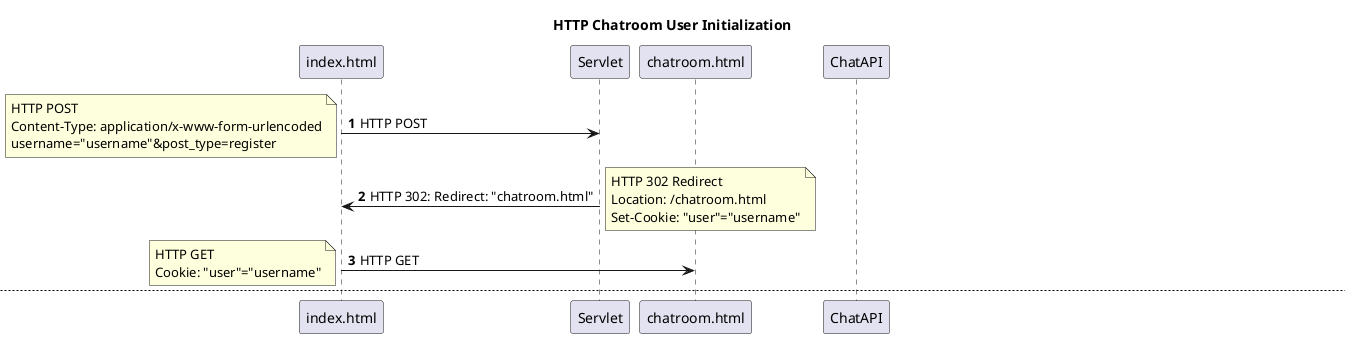 @startuml
'https://plantuml.com/sequence-diagram

autonumber

title HTTP Chatroom User Initialization
index.html -> Servlet: HTTP POST
note left
HTTP POST
Content-Type: application/x-www-form-urlencoded
username="username"&post_type=register
end note
Servlet -> index.html: HTTP 302: Redirect: "chatroom.html"
note right
HTTP 302 Redirect
Location: /chatroom.html
Set-Cookie: "user"="username"
end note
index.html -> chatroom.html: HTTP GET
note left
HTTP GET
Cookie: "user"="username"
end note
newpage  Sending Message Sequence
chatroom.html -> ChatAPI: js: sendButton Event
note left
HTTP POST
Content-Type: text/plain
Cookie: "user"="usernameA"

"this is a message"
end note
ChatAPI -> "chatroom.html": HTTP 200
note right
(1) HTTP 302: Check validity of cookie, if invalid/not authenticated/ redirect
(2) Other content-length=0 if no message to update
(3) HTTP 200
end note
newpage Polling Message Sequence
chatroom.html -> ChatAPI: poll.js: fetch()
note left
HTTP GET
Cookie: "user" = "usernameA"
end note
ChatAPI -> chatroom.html: HTTP 200
note right
HTTP 200
ContentType=text/html

"usernameB|Hey man how are you doing!?"
end note
ChatAPI -> chatroom.html: No new message
note right
HTTP 200
Content-Length=0
end note

@enduml